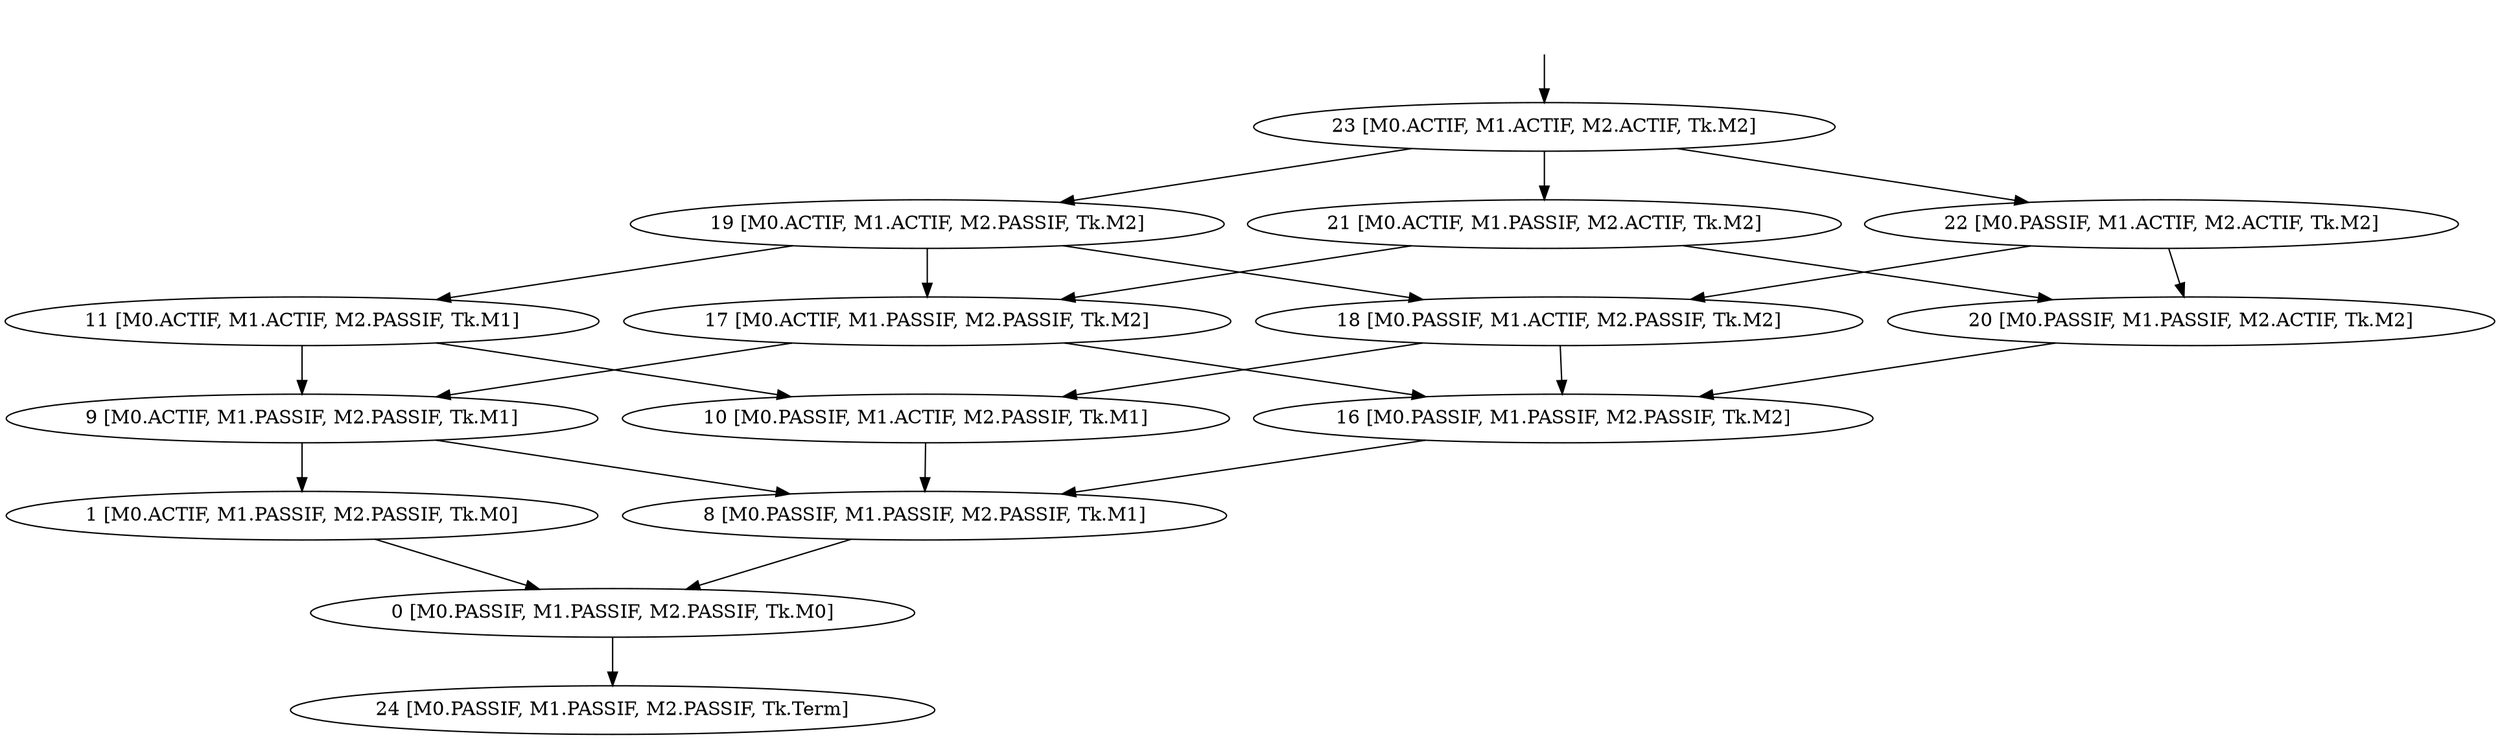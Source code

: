 digraph system {
_23[label="", shape=none ];
_23->23;
23 [label= "23 [M0.ACTIF, M1.ACTIF, M2.ACTIF, Tk.M2]"];
11 [label= "11 [M0.ACTIF, M1.ACTIF, M2.PASSIF, Tk.M1]"];
19 [label= "19 [M0.ACTIF, M1.ACTIF, M2.PASSIF, Tk.M2]"];
21 [label= "21 [M0.ACTIF, M1.PASSIF, M2.ACTIF, Tk.M2]"];
1 [label= "1 [M0.ACTIF, M1.PASSIF, M2.PASSIF, Tk.M0]"];
9 [label= "9 [M0.ACTIF, M1.PASSIF, M2.PASSIF, Tk.M1]"];
17 [label= "17 [M0.ACTIF, M1.PASSIF, M2.PASSIF, Tk.M2]"];
22 [label= "22 [M0.PASSIF, M1.ACTIF, M2.ACTIF, Tk.M2]"];
10 [label= "10 [M0.PASSIF, M1.ACTIF, M2.PASSIF, Tk.M1]"];
18 [label= "18 [M0.PASSIF, M1.ACTIF, M2.PASSIF, Tk.M2]"];
20 [label= "20 [M0.PASSIF, M1.PASSIF, M2.ACTIF, Tk.M2]"];
0 [label= "0 [M0.PASSIF, M1.PASSIF, M2.PASSIF, Tk.M0]"];
8 [label= "8 [M0.PASSIF, M1.PASSIF, M2.PASSIF, Tk.M1]"];
16 [label= "16 [M0.PASSIF, M1.PASSIF, M2.PASSIF, Tk.M2]"];
24 [label= "24 [M0.PASSIF, M1.PASSIF, M2.PASSIF, Tk.Term]"];
23->19 [label= ""];
19->11 [label= ""];
23->21 [label= ""];
11->9 [label= ""];
19->17 [label= ""];
21->17 [label= ""];
9->1 [label= ""];
17->9 [label= ""];
23->22 [label= ""];
11->10 [label= ""];
19->18 [label= ""];
21->20 [label= ""];
9->8 [label= ""];
17->16 [label= ""];
1->0 [label= ""];
22->18 [label= ""];
18->10 [label= ""];
22->20 [label= ""];
10->8 [label= ""];
18->16 [label= ""];
20->16 [label= ""];
8->0 [label= ""];
16->8 [label= ""];
0->24 [label= ""];
}
